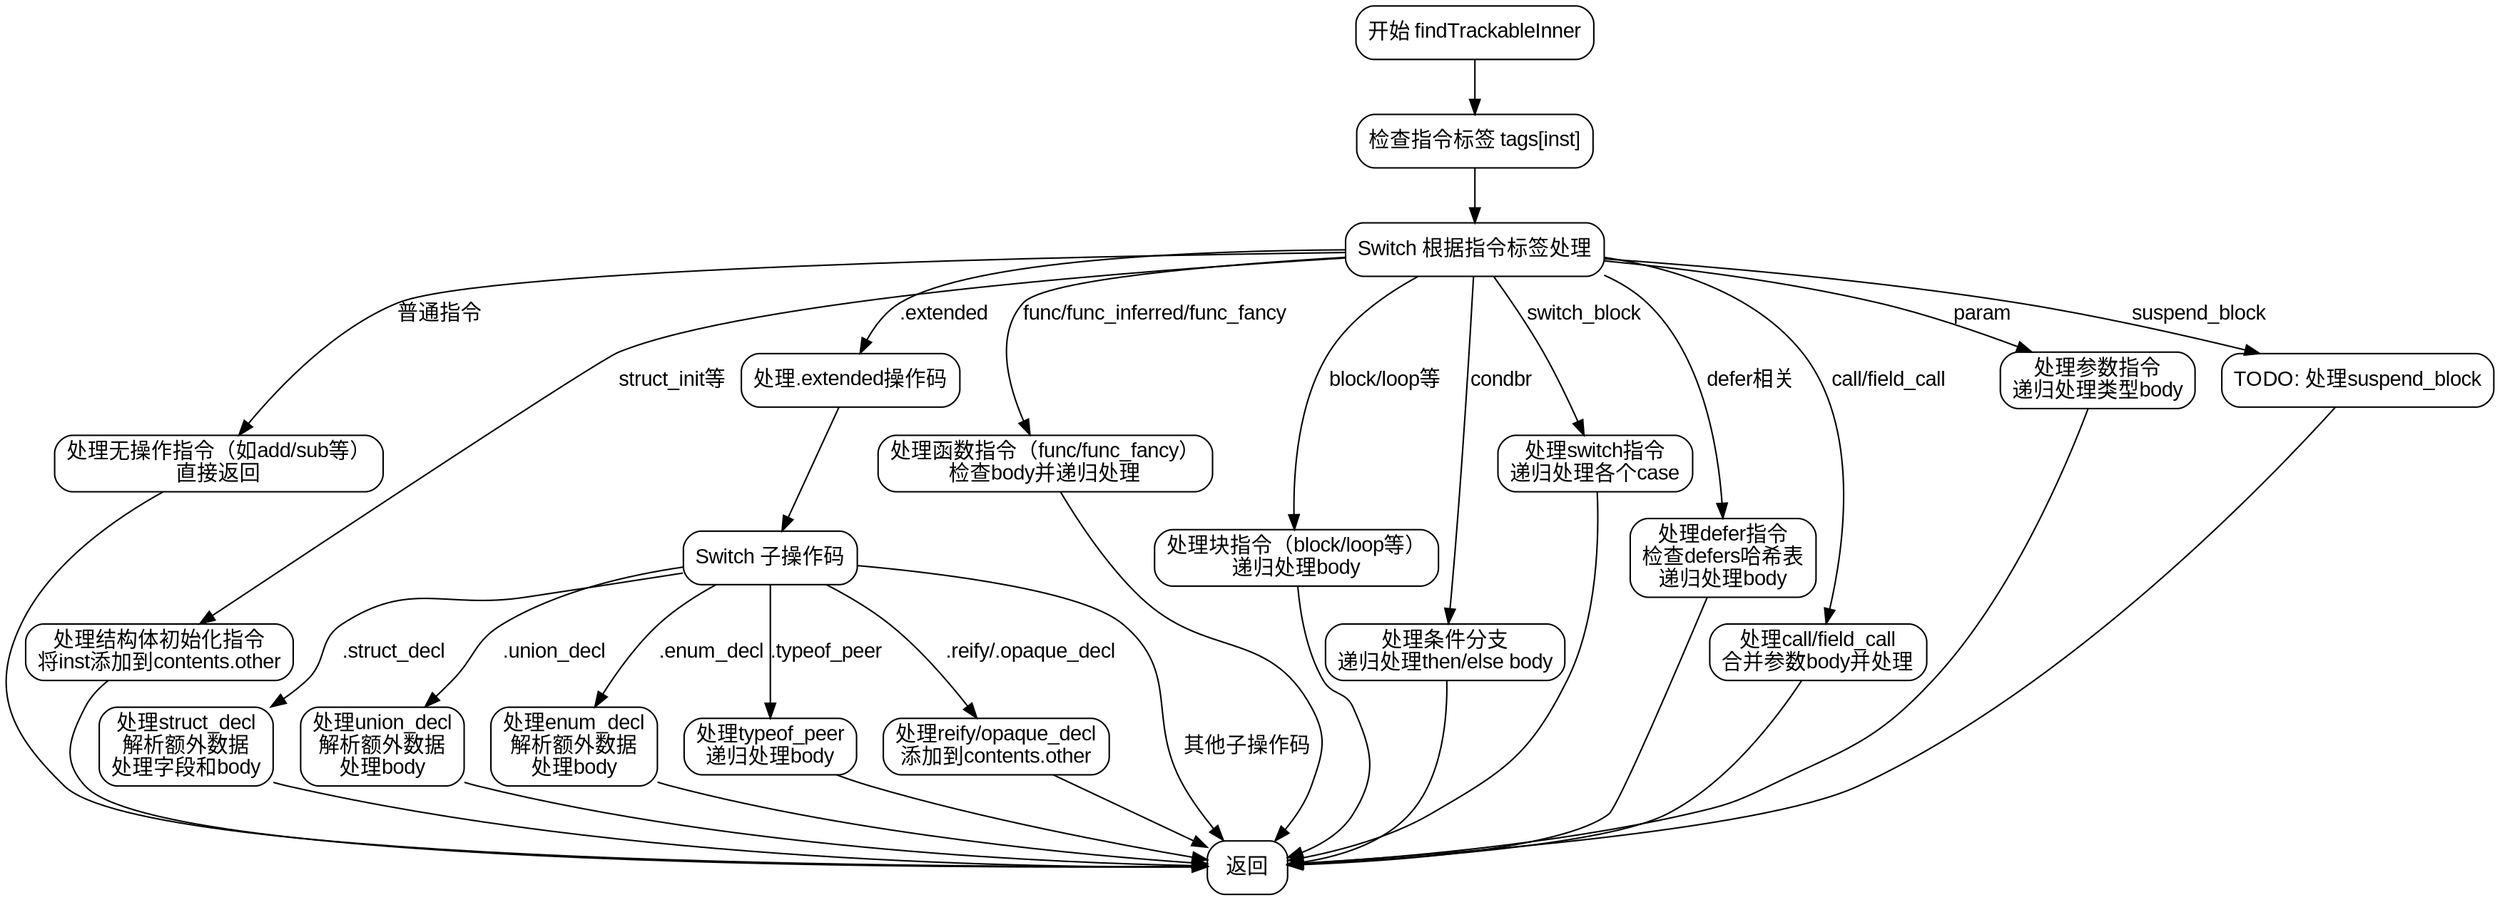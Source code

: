 
digraph flowchart {
    node [shape=rectangle, style="rounded", fontname="Arial"];
    edge [fontname="Arial"];

    start [label="开始 findTrackableInner"];
    check_tags [label="检查指令标签 tags[inst]"];
    switch_tags [label="Switch 根据指令标签处理"];
    handle_boring_inst [label="处理无操作指令（如add/sub等）\n直接返回"];
    handle_struct_init [label="处理结构体初始化指令\n将inst添加到contents.other"];
    extended_case [label="处理.extended操作码"];
    extended_switch [label="Switch 子操作码"];
    handle_struct_decl [label="处理struct_decl\n解析额外数据\n处理字段和body"];
    handle_union_decl [label="处理union_decl\n解析额外数据\n处理body"];
    handle_enum_decl [label="处理enum_decl\n解析额外数据\n处理body"];
    handle_typeof_peer [label="处理typeof_peer\n递归处理body"];
    handle_reify_opaque [label="处理reify/opaque_decl\n添加到contents.other"];
    handle_func [label="处理函数指令（func/func_fancy）\n检查body并递归处理"];
    handle_block [label="处理块指令（block/loop等）\n递归处理body"];
    handle_condbr [label="处理条件分支\n递归处理then/else body"];
    handle_switch [label="处理switch指令\n递归处理各个case"];
    handle_defer [label="处理defer指令\n检查defers哈希表\n递归处理body"];
    handle_call [label="处理call/field_call\n合并参数body并处理"];
    handle_param [label="处理参数指令\n递归处理类型body"];
    todo_suspend [label="TODO: 处理suspend_block"];
    return [label="返回"];

    start -> check_tags;
    check_tags -> switch_tags;
    switch_tags -> handle_boring_inst [label="普通指令"];
    switch_tags -> handle_struct_init [label="struct_init等"];
    switch_tags -> extended_case [label=".extended"];
    switch_tags -> handle_func [label="func/func_inferred/func_fancy"];
    switch_tags -> handle_block [label="block/loop等"];
    switch_tags -> handle_condbr [label="condbr"];
    switch_tags -> handle_switch [label="switch_block"];
    switch_tags -> handle_defer [label="defer相关"];
    switch_tags -> handle_call [label="call/field_call"];
    switch_tags -> handle_param [label="param"];
    switch_tags -> todo_suspend [label="suspend_block"];
    extended_case -> extended_switch;
    extended_switch -> handle_struct_decl [label=".struct_decl"];
    extended_switch -> handle_union_decl [label=".union_decl"];
    extended_switch -> handle_enum_decl [label=".enum_decl"];
    extended_switch -> handle_typeof_peer [label=".typeof_peer"];
    extended_switch -> handle_reify_opaque [label=".reify/.opaque_decl"];
    extended_switch -> return [label="其他子操作码"];

    handle_boring_inst -> return;
    handle_struct_init -> return;
    handle_reify_opaque -> return;
    handle_typeof_peer -> return;
    handle_struct_decl -> return;
    handle_union_decl -> return;
    handle_enum_decl -> return;
    handle_func -> return;
    handle_block -> return;
    handle_condbr -> return;
    handle_switch -> return;
    handle_defer -> return;
    handle_call -> return;
    handle_param -> return;
    todo_suspend -> return;
}
